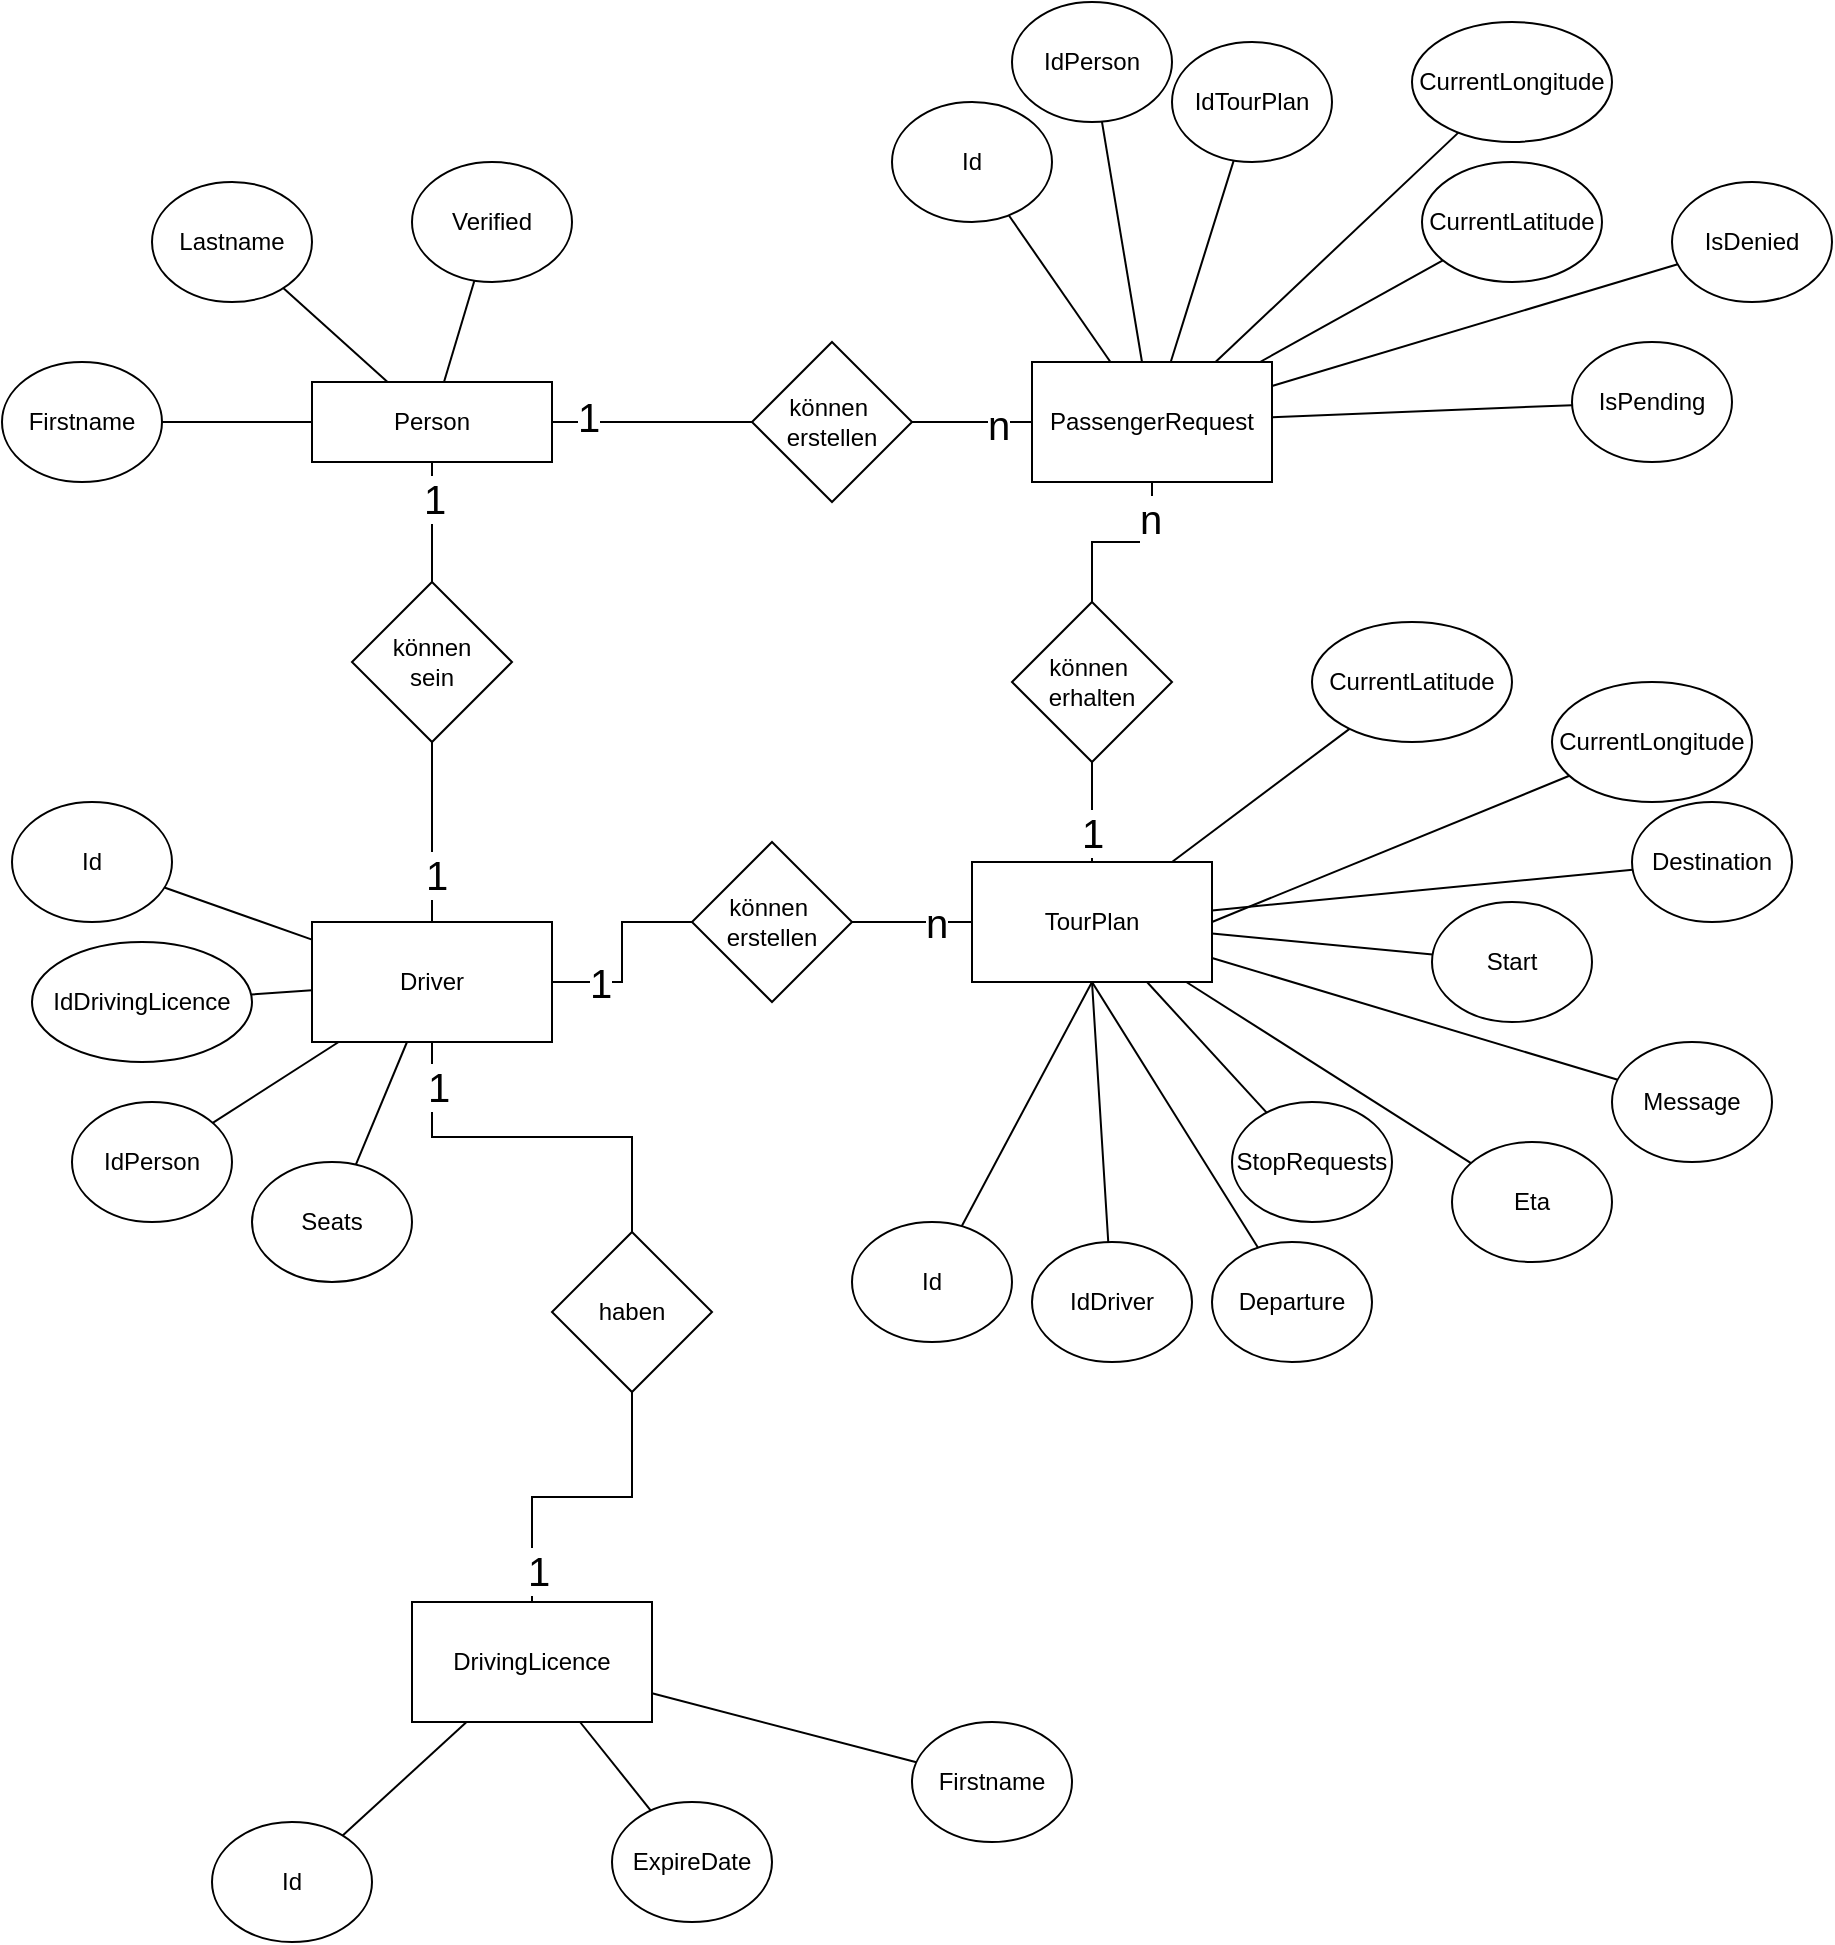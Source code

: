<mxfile version="21.5.1" type="device">
  <diagram id="C5RBs43oDa-KdzZeNtuy" name="Page-1">
    <mxGraphModel dx="1002" dy="1842" grid="1" gridSize="10" guides="1" tooltips="1" connect="1" arrows="1" fold="1" page="1" pageScale="1" pageWidth="827" pageHeight="1169" math="0" shadow="0">
      <root>
        <mxCell id="WIyWlLk6GJQsqaUBKTNV-0" />
        <mxCell id="WIyWlLk6GJQsqaUBKTNV-1" parent="WIyWlLk6GJQsqaUBKTNV-0" />
        <mxCell id="ZnrSPSn4q6URJcWRULZG-3" value="" style="rounded=0;orthogonalLoop=1;jettySize=auto;html=1;endArrow=none;endFill=0;" edge="1" parent="WIyWlLk6GJQsqaUBKTNV-1" source="WIyWlLk6GJQsqaUBKTNV-3" target="ZnrSPSn4q6URJcWRULZG-2">
          <mxGeometry relative="1" as="geometry" />
        </mxCell>
        <mxCell id="ZnrSPSn4q6URJcWRULZG-8" style="rounded=0;orthogonalLoop=1;jettySize=auto;html=1;endArrow=none;endFill=0;" edge="1" parent="WIyWlLk6GJQsqaUBKTNV-1" source="WIyWlLk6GJQsqaUBKTNV-3" target="ZnrSPSn4q6URJcWRULZG-7">
          <mxGeometry relative="1" as="geometry" />
        </mxCell>
        <mxCell id="ZnrSPSn4q6URJcWRULZG-9" style="rounded=0;orthogonalLoop=1;jettySize=auto;html=1;endArrow=none;endFill=0;" edge="1" parent="WIyWlLk6GJQsqaUBKTNV-1" source="WIyWlLk6GJQsqaUBKTNV-3" target="ZnrSPSn4q6URJcWRULZG-6">
          <mxGeometry relative="1" as="geometry" />
        </mxCell>
        <mxCell id="ZnrSPSn4q6URJcWRULZG-11" value="" style="edgeStyle=orthogonalEdgeStyle;rounded=0;orthogonalLoop=1;jettySize=auto;html=1;endArrow=none;endFill=0;" edge="1" parent="WIyWlLk6GJQsqaUBKTNV-1" source="WIyWlLk6GJQsqaUBKTNV-3" target="ZnrSPSn4q6URJcWRULZG-10">
          <mxGeometry relative="1" as="geometry" />
        </mxCell>
        <mxCell id="ZnrSPSn4q6URJcWRULZG-102" value="1" style="edgeLabel;html=1;align=center;verticalAlign=middle;resizable=0;points=[];fontSize=20;" vertex="1" connectable="0" parent="ZnrSPSn4q6URJcWRULZG-11">
          <mxGeometry x="-0.405" y="1" relative="1" as="geometry">
            <mxPoint as="offset" />
          </mxGeometry>
        </mxCell>
        <mxCell id="ZnrSPSn4q6URJcWRULZG-66" value="" style="edgeStyle=orthogonalEdgeStyle;rounded=0;orthogonalLoop=1;jettySize=auto;html=1;endArrow=none;endFill=0;" edge="1" parent="WIyWlLk6GJQsqaUBKTNV-1" source="WIyWlLk6GJQsqaUBKTNV-3" target="ZnrSPSn4q6URJcWRULZG-65">
          <mxGeometry relative="1" as="geometry" />
        </mxCell>
        <mxCell id="ZnrSPSn4q6URJcWRULZG-104" value="1" style="edgeLabel;html=1;align=center;verticalAlign=middle;resizable=0;points=[];fontSize=20;" vertex="1" connectable="0" parent="ZnrSPSn4q6URJcWRULZG-66">
          <mxGeometry x="-0.648" y="3" relative="1" as="geometry">
            <mxPoint as="offset" />
          </mxGeometry>
        </mxCell>
        <mxCell id="WIyWlLk6GJQsqaUBKTNV-3" value="Person" style="rounded=0;whiteSpace=wrap;html=1;fontSize=12;glass=0;strokeWidth=1;shadow=0;" parent="WIyWlLk6GJQsqaUBKTNV-1" vertex="1">
          <mxGeometry x="160" y="80" width="120" height="40" as="geometry" />
        </mxCell>
        <mxCell id="ZnrSPSn4q6URJcWRULZG-2" value="Firstname" style="ellipse;whiteSpace=wrap;html=1;rounded=0;glass=0;strokeWidth=1;shadow=0;" vertex="1" parent="WIyWlLk6GJQsqaUBKTNV-1">
          <mxGeometry x="5" y="70" width="80" height="60" as="geometry" />
        </mxCell>
        <mxCell id="ZnrSPSn4q6URJcWRULZG-6" value="Lastname" style="ellipse;whiteSpace=wrap;html=1;rounded=0;glass=0;strokeWidth=1;shadow=0;" vertex="1" parent="WIyWlLk6GJQsqaUBKTNV-1">
          <mxGeometry x="80" y="-20" width="80" height="60" as="geometry" />
        </mxCell>
        <mxCell id="ZnrSPSn4q6URJcWRULZG-7" value="Verified" style="ellipse;whiteSpace=wrap;html=1;rounded=0;glass=0;strokeWidth=1;shadow=0;" vertex="1" parent="WIyWlLk6GJQsqaUBKTNV-1">
          <mxGeometry x="210" y="-30" width="80" height="60" as="geometry" />
        </mxCell>
        <mxCell id="ZnrSPSn4q6URJcWRULZG-13" value="" style="edgeStyle=orthogonalEdgeStyle;rounded=0;orthogonalLoop=1;jettySize=auto;html=1;endArrow=none;endFill=0;" edge="1" parent="WIyWlLk6GJQsqaUBKTNV-1" source="ZnrSPSn4q6URJcWRULZG-10" target="ZnrSPSn4q6URJcWRULZG-12">
          <mxGeometry relative="1" as="geometry" />
        </mxCell>
        <mxCell id="ZnrSPSn4q6URJcWRULZG-103" value="1" style="edgeLabel;html=1;align=center;verticalAlign=middle;resizable=0;points=[];fontSize=20;" vertex="1" connectable="0" parent="ZnrSPSn4q6URJcWRULZG-13">
          <mxGeometry x="0.467" y="2" relative="1" as="geometry">
            <mxPoint as="offset" />
          </mxGeometry>
        </mxCell>
        <mxCell id="ZnrSPSn4q6URJcWRULZG-10" value="können&lt;br&gt;sein" style="rhombus;whiteSpace=wrap;html=1;rounded=0;glass=0;strokeWidth=1;shadow=0;" vertex="1" parent="WIyWlLk6GJQsqaUBKTNV-1">
          <mxGeometry x="180" y="180" width="80" height="80" as="geometry" />
        </mxCell>
        <mxCell id="ZnrSPSn4q6URJcWRULZG-18" style="rounded=0;orthogonalLoop=1;jettySize=auto;html=1;endArrow=none;endFill=0;" edge="1" parent="WIyWlLk6GJQsqaUBKTNV-1" source="ZnrSPSn4q6URJcWRULZG-12" target="ZnrSPSn4q6URJcWRULZG-14">
          <mxGeometry relative="1" as="geometry" />
        </mxCell>
        <mxCell id="ZnrSPSn4q6URJcWRULZG-19" style="rounded=0;orthogonalLoop=1;jettySize=auto;html=1;endArrow=none;endFill=0;" edge="1" parent="WIyWlLk6GJQsqaUBKTNV-1" source="ZnrSPSn4q6URJcWRULZG-12" target="ZnrSPSn4q6URJcWRULZG-15">
          <mxGeometry relative="1" as="geometry" />
        </mxCell>
        <mxCell id="ZnrSPSn4q6URJcWRULZG-20" style="rounded=0;orthogonalLoop=1;jettySize=auto;html=1;endArrow=none;endFill=0;" edge="1" parent="WIyWlLk6GJQsqaUBKTNV-1" source="ZnrSPSn4q6URJcWRULZG-12" target="ZnrSPSn4q6URJcWRULZG-17">
          <mxGeometry relative="1" as="geometry" />
        </mxCell>
        <mxCell id="ZnrSPSn4q6URJcWRULZG-21" style="rounded=0;orthogonalLoop=1;jettySize=auto;html=1;endArrow=none;endFill=0;" edge="1" parent="WIyWlLk6GJQsqaUBKTNV-1" source="ZnrSPSn4q6URJcWRULZG-12" target="ZnrSPSn4q6URJcWRULZG-16">
          <mxGeometry relative="1" as="geometry" />
        </mxCell>
        <mxCell id="ZnrSPSn4q6URJcWRULZG-25" value="" style="edgeStyle=orthogonalEdgeStyle;rounded=0;orthogonalLoop=1;jettySize=auto;html=1;endArrow=none;endFill=0;startArrow=none;startFill=0;" edge="1" parent="WIyWlLk6GJQsqaUBKTNV-1" source="ZnrSPSn4q6URJcWRULZG-12" target="ZnrSPSn4q6URJcWRULZG-24">
          <mxGeometry relative="1" as="geometry" />
        </mxCell>
        <mxCell id="ZnrSPSn4q6URJcWRULZG-100" value="1" style="edgeLabel;html=1;align=center;verticalAlign=middle;resizable=0;points=[];fontSize=20;" vertex="1" connectable="0" parent="ZnrSPSn4q6URJcWRULZG-25">
          <mxGeometry x="-0.779" y="3" relative="1" as="geometry">
            <mxPoint as="offset" />
          </mxGeometry>
        </mxCell>
        <mxCell id="ZnrSPSn4q6URJcWRULZG-36" style="edgeStyle=orthogonalEdgeStyle;rounded=0;orthogonalLoop=1;jettySize=auto;html=1;endArrow=none;endFill=0;" edge="1" parent="WIyWlLk6GJQsqaUBKTNV-1" source="ZnrSPSn4q6URJcWRULZG-12" target="ZnrSPSn4q6URJcWRULZG-34">
          <mxGeometry relative="1" as="geometry" />
        </mxCell>
        <mxCell id="ZnrSPSn4q6URJcWRULZG-108" value="1" style="edgeLabel;html=1;align=center;verticalAlign=middle;resizable=0;points=[];fontSize=20;" vertex="1" connectable="0" parent="ZnrSPSn4q6URJcWRULZG-36">
          <mxGeometry x="-0.528" relative="1" as="geometry">
            <mxPoint as="offset" />
          </mxGeometry>
        </mxCell>
        <mxCell id="ZnrSPSn4q6URJcWRULZG-12" value="Driver" style="whiteSpace=wrap;html=1;rounded=0;glass=0;strokeWidth=1;shadow=0;" vertex="1" parent="WIyWlLk6GJQsqaUBKTNV-1">
          <mxGeometry x="160" y="350" width="120" height="60" as="geometry" />
        </mxCell>
        <mxCell id="ZnrSPSn4q6URJcWRULZG-14" value="Id" style="ellipse;whiteSpace=wrap;html=1;rounded=0;glass=0;strokeWidth=1;shadow=0;" vertex="1" parent="WIyWlLk6GJQsqaUBKTNV-1">
          <mxGeometry x="10" y="290" width="80" height="60" as="geometry" />
        </mxCell>
        <mxCell id="ZnrSPSn4q6URJcWRULZG-15" value="IdDrivingLicence" style="ellipse;whiteSpace=wrap;html=1;rounded=0;glass=0;strokeWidth=1;shadow=0;" vertex="1" parent="WIyWlLk6GJQsqaUBKTNV-1">
          <mxGeometry x="20" y="360" width="110" height="60" as="geometry" />
        </mxCell>
        <mxCell id="ZnrSPSn4q6URJcWRULZG-16" value="Seats" style="ellipse;whiteSpace=wrap;html=1;rounded=0;glass=0;strokeWidth=1;shadow=0;" vertex="1" parent="WIyWlLk6GJQsqaUBKTNV-1">
          <mxGeometry x="130" y="470" width="80" height="60" as="geometry" />
        </mxCell>
        <mxCell id="ZnrSPSn4q6URJcWRULZG-17" value="IdPerson" style="ellipse;whiteSpace=wrap;html=1;rounded=0;glass=0;strokeWidth=1;shadow=0;" vertex="1" parent="WIyWlLk6GJQsqaUBKTNV-1">
          <mxGeometry x="40" y="440" width="80" height="60" as="geometry" />
        </mxCell>
        <mxCell id="ZnrSPSn4q6URJcWRULZG-27" value="" style="edgeStyle=orthogonalEdgeStyle;rounded=0;orthogonalLoop=1;jettySize=auto;html=1;endArrow=none;endFill=0;" edge="1" parent="WIyWlLk6GJQsqaUBKTNV-1" source="ZnrSPSn4q6URJcWRULZG-24" target="ZnrSPSn4q6URJcWRULZG-26">
          <mxGeometry relative="1" as="geometry" />
        </mxCell>
        <mxCell id="ZnrSPSn4q6URJcWRULZG-101" value="1" style="edgeLabel;html=1;align=center;verticalAlign=middle;resizable=0;points=[];fontSize=20;" vertex="1" connectable="0" parent="ZnrSPSn4q6URJcWRULZG-27">
          <mxGeometry x="0.786" y="3" relative="1" as="geometry">
            <mxPoint as="offset" />
          </mxGeometry>
        </mxCell>
        <mxCell id="ZnrSPSn4q6URJcWRULZG-24" value="haben" style="rhombus;whiteSpace=wrap;html=1;rounded=0;glass=0;strokeWidth=1;shadow=0;" vertex="1" parent="WIyWlLk6GJQsqaUBKTNV-1">
          <mxGeometry x="280" y="505" width="80" height="80" as="geometry" />
        </mxCell>
        <mxCell id="ZnrSPSn4q6URJcWRULZG-31" style="rounded=0;orthogonalLoop=1;jettySize=auto;html=1;endArrow=none;endFill=0;" edge="1" parent="WIyWlLk6GJQsqaUBKTNV-1" source="ZnrSPSn4q6URJcWRULZG-26" target="ZnrSPSn4q6URJcWRULZG-30">
          <mxGeometry relative="1" as="geometry">
            <mxPoint x="220" y="780" as="targetPoint" />
          </mxGeometry>
        </mxCell>
        <mxCell id="ZnrSPSn4q6URJcWRULZG-32" style="rounded=0;orthogonalLoop=1;jettySize=auto;html=1;endArrow=none;endFill=0;" edge="1" parent="WIyWlLk6GJQsqaUBKTNV-1" source="ZnrSPSn4q6URJcWRULZG-26" target="ZnrSPSn4q6URJcWRULZG-29">
          <mxGeometry relative="1" as="geometry" />
        </mxCell>
        <mxCell id="ZnrSPSn4q6URJcWRULZG-33" style="rounded=0;orthogonalLoop=1;jettySize=auto;html=1;endArrow=none;endFill=0;" edge="1" parent="WIyWlLk6GJQsqaUBKTNV-1" source="ZnrSPSn4q6URJcWRULZG-26" target="ZnrSPSn4q6URJcWRULZG-28">
          <mxGeometry relative="1" as="geometry" />
        </mxCell>
        <mxCell id="ZnrSPSn4q6URJcWRULZG-26" value="DrivingLicence" style="whiteSpace=wrap;html=1;rounded=0;glass=0;strokeWidth=1;shadow=0;" vertex="1" parent="WIyWlLk6GJQsqaUBKTNV-1">
          <mxGeometry x="210" y="690" width="120" height="60" as="geometry" />
        </mxCell>
        <mxCell id="ZnrSPSn4q6URJcWRULZG-28" value="Firstname" style="ellipse;whiteSpace=wrap;html=1;rounded=0;glass=0;strokeWidth=1;shadow=0;" vertex="1" parent="WIyWlLk6GJQsqaUBKTNV-1">
          <mxGeometry x="460" y="750" width="80" height="60" as="geometry" />
        </mxCell>
        <mxCell id="ZnrSPSn4q6URJcWRULZG-29" value="ExpireDate" style="ellipse;whiteSpace=wrap;html=1;rounded=0;glass=0;strokeWidth=1;shadow=0;" vertex="1" parent="WIyWlLk6GJQsqaUBKTNV-1">
          <mxGeometry x="310" y="790" width="80" height="60" as="geometry" />
        </mxCell>
        <mxCell id="ZnrSPSn4q6URJcWRULZG-30" value="Id" style="ellipse;whiteSpace=wrap;html=1;rounded=0;glass=0;strokeWidth=1;shadow=0;" vertex="1" parent="WIyWlLk6GJQsqaUBKTNV-1">
          <mxGeometry x="110" y="800" width="80" height="60" as="geometry" />
        </mxCell>
        <mxCell id="ZnrSPSn4q6URJcWRULZG-38" value="" style="edgeStyle=orthogonalEdgeStyle;rounded=0;orthogonalLoop=1;jettySize=auto;html=1;endArrow=none;endFill=0;" edge="1" parent="WIyWlLk6GJQsqaUBKTNV-1" source="ZnrSPSn4q6URJcWRULZG-34" target="ZnrSPSn4q6URJcWRULZG-37">
          <mxGeometry relative="1" as="geometry" />
        </mxCell>
        <mxCell id="ZnrSPSn4q6URJcWRULZG-109" value="n" style="edgeLabel;html=1;align=center;verticalAlign=middle;resizable=0;points=[];fontSize=20;" vertex="1" connectable="0" parent="ZnrSPSn4q6URJcWRULZG-38">
          <mxGeometry x="0.387" relative="1" as="geometry">
            <mxPoint as="offset" />
          </mxGeometry>
        </mxCell>
        <mxCell id="ZnrSPSn4q6URJcWRULZG-34" value="können&amp;nbsp;&lt;br&gt;erstellen" style="rhombus;whiteSpace=wrap;html=1;rounded=0;glass=0;strokeWidth=1;shadow=0;" vertex="1" parent="WIyWlLk6GJQsqaUBKTNV-1">
          <mxGeometry x="350" y="310" width="80" height="80" as="geometry" />
        </mxCell>
        <mxCell id="ZnrSPSn4q6URJcWRULZG-50" style="rounded=0;orthogonalLoop=1;jettySize=auto;html=1;endArrow=none;endFill=0;" edge="1" parent="WIyWlLk6GJQsqaUBKTNV-1" source="ZnrSPSn4q6URJcWRULZG-37" target="ZnrSPSn4q6URJcWRULZG-47">
          <mxGeometry relative="1" as="geometry" />
        </mxCell>
        <mxCell id="ZnrSPSn4q6URJcWRULZG-51" style="rounded=0;orthogonalLoop=1;jettySize=auto;html=1;endArrow=none;endFill=0;" edge="1" parent="WIyWlLk6GJQsqaUBKTNV-1" source="ZnrSPSn4q6URJcWRULZG-37" target="ZnrSPSn4q6URJcWRULZG-48">
          <mxGeometry relative="1" as="geometry" />
        </mxCell>
        <mxCell id="ZnrSPSn4q6URJcWRULZG-52" style="rounded=0;orthogonalLoop=1;jettySize=auto;html=1;endArrow=none;endFill=0;" edge="1" parent="WIyWlLk6GJQsqaUBKTNV-1" source="ZnrSPSn4q6URJcWRULZG-37" target="ZnrSPSn4q6URJcWRULZG-40">
          <mxGeometry relative="1" as="geometry" />
        </mxCell>
        <mxCell id="ZnrSPSn4q6URJcWRULZG-56" style="rounded=0;orthogonalLoop=1;jettySize=auto;html=1;endArrow=none;endFill=0;" edge="1" parent="WIyWlLk6GJQsqaUBKTNV-1" source="ZnrSPSn4q6URJcWRULZG-37" target="ZnrSPSn4q6URJcWRULZG-43">
          <mxGeometry relative="1" as="geometry" />
        </mxCell>
        <mxCell id="ZnrSPSn4q6URJcWRULZG-57" style="rounded=0;orthogonalLoop=1;jettySize=auto;html=1;endArrow=none;endFill=0;" edge="1" parent="WIyWlLk6GJQsqaUBKTNV-1" source="ZnrSPSn4q6URJcWRULZG-37" target="ZnrSPSn4q6URJcWRULZG-46">
          <mxGeometry relative="1" as="geometry" />
        </mxCell>
        <mxCell id="ZnrSPSn4q6URJcWRULZG-58" style="rounded=0;orthogonalLoop=1;jettySize=auto;html=1;endArrow=none;endFill=0;" edge="1" parent="WIyWlLk6GJQsqaUBKTNV-1" source="ZnrSPSn4q6URJcWRULZG-37" target="ZnrSPSn4q6URJcWRULZG-41">
          <mxGeometry relative="1" as="geometry" />
        </mxCell>
        <mxCell id="ZnrSPSn4q6URJcWRULZG-69" value="" style="edgeStyle=orthogonalEdgeStyle;rounded=0;orthogonalLoop=1;jettySize=auto;html=1;endArrow=none;endFill=0;fontSize=20;" edge="1" parent="WIyWlLk6GJQsqaUBKTNV-1" source="ZnrSPSn4q6URJcWRULZG-37" target="ZnrSPSn4q6URJcWRULZG-68">
          <mxGeometry relative="1" as="geometry" />
        </mxCell>
        <mxCell id="ZnrSPSn4q6URJcWRULZG-106" value="1" style="edgeLabel;html=1;align=center;verticalAlign=middle;resizable=0;points=[];fontSize=20;" vertex="1" connectable="0" parent="ZnrSPSn4q6URJcWRULZG-69">
          <mxGeometry x="-0.4" relative="1" as="geometry">
            <mxPoint as="offset" />
          </mxGeometry>
        </mxCell>
        <mxCell id="ZnrSPSn4q6URJcWRULZG-37" value="TourPlan" style="whiteSpace=wrap;html=1;rounded=0;glass=0;strokeWidth=1;shadow=0;" vertex="1" parent="WIyWlLk6GJQsqaUBKTNV-1">
          <mxGeometry x="490" y="320" width="120" height="60" as="geometry" />
        </mxCell>
        <mxCell id="ZnrSPSn4q6URJcWRULZG-40" value="Start" style="ellipse;whiteSpace=wrap;html=1;rounded=0;glass=0;strokeWidth=1;shadow=0;" vertex="1" parent="WIyWlLk6GJQsqaUBKTNV-1">
          <mxGeometry x="720" y="340" width="80" height="60" as="geometry" />
        </mxCell>
        <mxCell id="ZnrSPSn4q6URJcWRULZG-41" value="Eta" style="ellipse;whiteSpace=wrap;html=1;rounded=0;glass=0;strokeWidth=1;shadow=0;" vertex="1" parent="WIyWlLk6GJQsqaUBKTNV-1">
          <mxGeometry x="730" y="460" width="80" height="60" as="geometry" />
        </mxCell>
        <mxCell id="ZnrSPSn4q6URJcWRULZG-42" value="Id" style="ellipse;whiteSpace=wrap;html=1;rounded=0;glass=0;strokeWidth=1;shadow=0;" vertex="1" parent="WIyWlLk6GJQsqaUBKTNV-1">
          <mxGeometry x="430" y="500" width="80" height="60" as="geometry" />
        </mxCell>
        <mxCell id="ZnrSPSn4q6URJcWRULZG-43" value="Message" style="ellipse;whiteSpace=wrap;html=1;rounded=0;glass=0;strokeWidth=1;shadow=0;" vertex="1" parent="WIyWlLk6GJQsqaUBKTNV-1">
          <mxGeometry x="810" y="410" width="80" height="60" as="geometry" />
        </mxCell>
        <mxCell id="ZnrSPSn4q6URJcWRULZG-44" value="IdDriver" style="ellipse;whiteSpace=wrap;html=1;rounded=0;glass=0;strokeWidth=1;shadow=0;" vertex="1" parent="WIyWlLk6GJQsqaUBKTNV-1">
          <mxGeometry x="520" y="510" width="80" height="60" as="geometry" />
        </mxCell>
        <mxCell id="ZnrSPSn4q6URJcWRULZG-45" value="Departure" style="ellipse;whiteSpace=wrap;html=1;rounded=0;glass=0;strokeWidth=1;shadow=0;" vertex="1" parent="WIyWlLk6GJQsqaUBKTNV-1">
          <mxGeometry x="610" y="510" width="80" height="60" as="geometry" />
        </mxCell>
        <mxCell id="ZnrSPSn4q6URJcWRULZG-46" value="StopRequests" style="ellipse;whiteSpace=wrap;html=1;rounded=0;glass=0;strokeWidth=1;shadow=0;" vertex="1" parent="WIyWlLk6GJQsqaUBKTNV-1">
          <mxGeometry x="620" y="440" width="80" height="60" as="geometry" />
        </mxCell>
        <mxCell id="ZnrSPSn4q6URJcWRULZG-47" value="Destination" style="ellipse;whiteSpace=wrap;html=1;rounded=0;glass=0;strokeWidth=1;shadow=0;" vertex="1" parent="WIyWlLk6GJQsqaUBKTNV-1">
          <mxGeometry x="820" y="290" width="80" height="60" as="geometry" />
        </mxCell>
        <mxCell id="ZnrSPSn4q6URJcWRULZG-48" value="CurrentLatitude" style="ellipse;whiteSpace=wrap;html=1;rounded=0;glass=0;strokeWidth=1;shadow=0;" vertex="1" parent="WIyWlLk6GJQsqaUBKTNV-1">
          <mxGeometry x="660" y="200" width="100" height="60" as="geometry" />
        </mxCell>
        <mxCell id="ZnrSPSn4q6URJcWRULZG-62" value="CurrentLongitude" style="ellipse;whiteSpace=wrap;html=1;rounded=0;glass=0;strokeWidth=1;shadow=0;" vertex="1" parent="WIyWlLk6GJQsqaUBKTNV-1">
          <mxGeometry x="780" y="230" width="100" height="60" as="geometry" />
        </mxCell>
        <mxCell id="ZnrSPSn4q6URJcWRULZG-71" value="" style="edgeStyle=orthogonalEdgeStyle;rounded=0;orthogonalLoop=1;jettySize=auto;html=1;endArrow=none;endFill=0;" edge="1" parent="WIyWlLk6GJQsqaUBKTNV-1" source="ZnrSPSn4q6URJcWRULZG-65" target="ZnrSPSn4q6URJcWRULZG-70">
          <mxGeometry relative="1" as="geometry" />
        </mxCell>
        <mxCell id="ZnrSPSn4q6URJcWRULZG-105" value="n" style="edgeLabel;html=1;align=center;verticalAlign=middle;resizable=0;points=[];fontSize=20;" vertex="1" connectable="0" parent="ZnrSPSn4q6URJcWRULZG-71">
          <mxGeometry x="0.42" y="-1" relative="1" as="geometry">
            <mxPoint as="offset" />
          </mxGeometry>
        </mxCell>
        <mxCell id="ZnrSPSn4q6URJcWRULZG-65" value="können&amp;nbsp;&lt;br&gt;erstellen" style="rhombus;whiteSpace=wrap;html=1;rounded=0;glass=0;strokeWidth=1;shadow=0;" vertex="1" parent="WIyWlLk6GJQsqaUBKTNV-1">
          <mxGeometry x="380" y="60" width="80" height="80" as="geometry" />
        </mxCell>
        <mxCell id="ZnrSPSn4q6URJcWRULZG-72" style="edgeStyle=orthogonalEdgeStyle;rounded=0;orthogonalLoop=1;jettySize=auto;html=1;exitX=0.5;exitY=0;exitDx=0;exitDy=0;endArrow=none;endFill=0;" edge="1" parent="WIyWlLk6GJQsqaUBKTNV-1" source="ZnrSPSn4q6URJcWRULZG-68" target="ZnrSPSn4q6URJcWRULZG-70">
          <mxGeometry relative="1" as="geometry" />
        </mxCell>
        <mxCell id="ZnrSPSn4q6URJcWRULZG-107" value="n" style="edgeLabel;html=1;align=center;verticalAlign=middle;resizable=0;points=[];fontSize=20;" vertex="1" connectable="0" parent="ZnrSPSn4q6URJcWRULZG-72">
          <mxGeometry x="0.6" y="1" relative="1" as="geometry">
            <mxPoint as="offset" />
          </mxGeometry>
        </mxCell>
        <mxCell id="ZnrSPSn4q6URJcWRULZG-68" value="können&amp;nbsp;&lt;br&gt;erhalten" style="rhombus;whiteSpace=wrap;html=1;rounded=0;glass=0;strokeWidth=1;shadow=0;" vertex="1" parent="WIyWlLk6GJQsqaUBKTNV-1">
          <mxGeometry x="510" y="190" width="80" height="80" as="geometry" />
        </mxCell>
        <mxCell id="ZnrSPSn4q6URJcWRULZG-82" style="rounded=0;orthogonalLoop=1;jettySize=auto;html=1;endArrow=none;endFill=0;" edge="1" parent="WIyWlLk6GJQsqaUBKTNV-1" source="ZnrSPSn4q6URJcWRULZG-70" target="ZnrSPSn4q6URJcWRULZG-79">
          <mxGeometry relative="1" as="geometry" />
        </mxCell>
        <mxCell id="ZnrSPSn4q6URJcWRULZG-83" style="rounded=0;orthogonalLoop=1;jettySize=auto;html=1;endArrow=none;endFill=0;" edge="1" parent="WIyWlLk6GJQsqaUBKTNV-1" source="ZnrSPSn4q6URJcWRULZG-70" target="ZnrSPSn4q6URJcWRULZG-78">
          <mxGeometry relative="1" as="geometry" />
        </mxCell>
        <mxCell id="ZnrSPSn4q6URJcWRULZG-84" style="rounded=0;orthogonalLoop=1;jettySize=auto;html=1;endArrow=none;endFill=0;" edge="1" parent="WIyWlLk6GJQsqaUBKTNV-1" source="ZnrSPSn4q6URJcWRULZG-70" target="ZnrSPSn4q6URJcWRULZG-77">
          <mxGeometry relative="1" as="geometry" />
        </mxCell>
        <mxCell id="ZnrSPSn4q6URJcWRULZG-85" style="rounded=0;orthogonalLoop=1;jettySize=auto;html=1;endArrow=none;endFill=0;" edge="1" parent="WIyWlLk6GJQsqaUBKTNV-1" source="ZnrSPSn4q6URJcWRULZG-70" target="ZnrSPSn4q6URJcWRULZG-76">
          <mxGeometry relative="1" as="geometry" />
        </mxCell>
        <mxCell id="ZnrSPSn4q6URJcWRULZG-87" style="rounded=0;orthogonalLoop=1;jettySize=auto;html=1;endArrow=none;endFill=0;" edge="1" parent="WIyWlLk6GJQsqaUBKTNV-1" source="ZnrSPSn4q6URJcWRULZG-70" target="ZnrSPSn4q6URJcWRULZG-75">
          <mxGeometry relative="1" as="geometry" />
        </mxCell>
        <mxCell id="ZnrSPSn4q6URJcWRULZG-70" value="PassengerRequest" style="whiteSpace=wrap;html=1;rounded=0;glass=0;strokeWidth=1;shadow=0;" vertex="1" parent="WIyWlLk6GJQsqaUBKTNV-1">
          <mxGeometry x="520" y="70" width="120" height="60" as="geometry" />
        </mxCell>
        <mxCell id="ZnrSPSn4q6URJcWRULZG-73" value="Id" style="ellipse;whiteSpace=wrap;html=1;rounded=0;glass=0;strokeWidth=1;shadow=0;" vertex="1" parent="WIyWlLk6GJQsqaUBKTNV-1">
          <mxGeometry x="450" y="-60" width="80" height="60" as="geometry" />
        </mxCell>
        <mxCell id="ZnrSPSn4q6URJcWRULZG-88" style="rounded=0;orthogonalLoop=1;jettySize=auto;html=1;endArrow=none;endFill=0;" edge="1" parent="WIyWlLk6GJQsqaUBKTNV-1" source="ZnrSPSn4q6URJcWRULZG-73" target="ZnrSPSn4q6URJcWRULZG-70">
          <mxGeometry relative="1" as="geometry">
            <mxPoint x="530" y="-10" as="sourcePoint" />
          </mxGeometry>
        </mxCell>
        <mxCell id="ZnrSPSn4q6URJcWRULZG-89" style="rounded=0;orthogonalLoop=1;jettySize=auto;html=1;endArrow=none;endFill=0;" edge="1" parent="WIyWlLk6GJQsqaUBKTNV-1" source="ZnrSPSn4q6URJcWRULZG-74" target="ZnrSPSn4q6URJcWRULZG-70">
          <mxGeometry relative="1" as="geometry" />
        </mxCell>
        <mxCell id="ZnrSPSn4q6URJcWRULZG-74" value="IdPerson" style="ellipse;whiteSpace=wrap;html=1;rounded=0;glass=0;strokeWidth=1;shadow=0;" vertex="1" parent="WIyWlLk6GJQsqaUBKTNV-1">
          <mxGeometry x="510" y="-110" width="80" height="60" as="geometry" />
        </mxCell>
        <mxCell id="ZnrSPSn4q6URJcWRULZG-75" value="IdTourPlan" style="ellipse;whiteSpace=wrap;html=1;rounded=0;glass=0;strokeWidth=1;shadow=0;" vertex="1" parent="WIyWlLk6GJQsqaUBKTNV-1">
          <mxGeometry x="590" y="-90" width="80" height="60" as="geometry" />
        </mxCell>
        <mxCell id="ZnrSPSn4q6URJcWRULZG-76" value="IsDenied" style="ellipse;whiteSpace=wrap;html=1;rounded=0;glass=0;strokeWidth=1;shadow=0;" vertex="1" parent="WIyWlLk6GJQsqaUBKTNV-1">
          <mxGeometry x="840" y="-20" width="80" height="60" as="geometry" />
        </mxCell>
        <mxCell id="ZnrSPSn4q6URJcWRULZG-77" value="CurrentLongitude" style="ellipse;whiteSpace=wrap;html=1;rounded=0;glass=0;strokeWidth=1;shadow=0;" vertex="1" parent="WIyWlLk6GJQsqaUBKTNV-1">
          <mxGeometry x="710" y="-100" width="100" height="60" as="geometry" />
        </mxCell>
        <mxCell id="ZnrSPSn4q6URJcWRULZG-78" value="IsPending" style="ellipse;whiteSpace=wrap;html=1;rounded=0;glass=0;strokeWidth=1;shadow=0;" vertex="1" parent="WIyWlLk6GJQsqaUBKTNV-1">
          <mxGeometry x="790" y="60" width="80" height="60" as="geometry" />
        </mxCell>
        <mxCell id="ZnrSPSn4q6URJcWRULZG-79" value="CurrentLatitude" style="ellipse;whiteSpace=wrap;html=1;rounded=0;glass=0;strokeWidth=1;shadow=0;" vertex="1" parent="WIyWlLk6GJQsqaUBKTNV-1">
          <mxGeometry x="715" y="-30" width="90" height="60" as="geometry" />
        </mxCell>
        <mxCell id="ZnrSPSn4q6URJcWRULZG-90" style="rounded=0;orthogonalLoop=1;jettySize=auto;html=1;endArrow=none;endFill=0;" edge="1" parent="WIyWlLk6GJQsqaUBKTNV-1" target="ZnrSPSn4q6URJcWRULZG-42">
          <mxGeometry relative="1" as="geometry">
            <mxPoint x="550" y="380" as="sourcePoint" />
            <mxPoint x="460" y="450" as="targetPoint" />
          </mxGeometry>
        </mxCell>
        <mxCell id="ZnrSPSn4q6URJcWRULZG-91" style="rounded=0;orthogonalLoop=1;jettySize=auto;html=1;endArrow=none;endFill=0;" edge="1" parent="WIyWlLk6GJQsqaUBKTNV-1" target="ZnrSPSn4q6URJcWRULZG-44">
          <mxGeometry relative="1" as="geometry">
            <mxPoint x="550" y="380" as="sourcePoint" />
            <mxPoint x="590" y="540" as="targetPoint" />
          </mxGeometry>
        </mxCell>
        <mxCell id="ZnrSPSn4q6URJcWRULZG-92" style="rounded=0;orthogonalLoop=1;jettySize=auto;html=1;endArrow=none;endFill=0;" edge="1" parent="WIyWlLk6GJQsqaUBKTNV-1" target="ZnrSPSn4q6URJcWRULZG-45">
          <mxGeometry relative="1" as="geometry">
            <mxPoint x="550" y="380" as="sourcePoint" />
            <mxPoint x="640" y="440" as="targetPoint" />
          </mxGeometry>
        </mxCell>
        <mxCell id="ZnrSPSn4q6URJcWRULZG-93" value="" style="rounded=0;orthogonalLoop=1;jettySize=auto;html=1;endArrow=none;endFill=0;" edge="1" parent="WIyWlLk6GJQsqaUBKTNV-1" target="ZnrSPSn4q6URJcWRULZG-62">
          <mxGeometry relative="1" as="geometry">
            <mxPoint x="610" y="350" as="sourcePoint" />
            <mxPoint x="670" y="260" as="targetPoint" />
          </mxGeometry>
        </mxCell>
      </root>
    </mxGraphModel>
  </diagram>
</mxfile>
